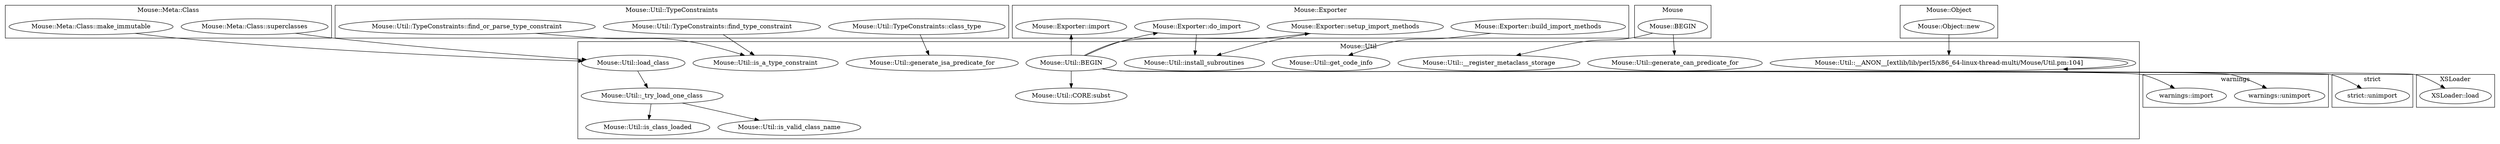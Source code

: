 digraph {
graph [overlap=false]
subgraph cluster_Mouse_Meta_Class {
	label="Mouse::Meta::Class";
	"Mouse::Meta::Class::superclasses";
	"Mouse::Meta::Class::make_immutable";
}
subgraph cluster_warnings {
	label="warnings";
	"warnings::unimport";
	"warnings::import";
}
subgraph cluster_strict {
	label="strict";
	"strict::unimport";
}
subgraph cluster_Mouse_Util_TypeConstraints {
	label="Mouse::Util::TypeConstraints";
	"Mouse::Util::TypeConstraints::class_type";
	"Mouse::Util::TypeConstraints::find_type_constraint";
	"Mouse::Util::TypeConstraints::find_or_parse_type_constraint";
}
subgraph cluster_XSLoader {
	label="XSLoader";
	"XSLoader::load";
}
subgraph cluster_Mouse_Exporter {
	label="Mouse::Exporter";
	"Mouse::Exporter::build_import_methods";
	"Mouse::Exporter::setup_import_methods";
	"Mouse::Exporter::import";
	"Mouse::Exporter::do_import";
}
subgraph cluster_Mouse {
	label="Mouse";
	"Mouse::BEGIN";
}
subgraph cluster_Mouse_Object {
	label="Mouse::Object";
	"Mouse::Object::new";
}
subgraph cluster_Mouse_Util {
	label="Mouse::Util";
	"Mouse::Util::is_class_loaded";
	"Mouse::Util::is_valid_class_name";
	"Mouse::Util::install_subroutines";
	"Mouse::Util::__register_metaclass_storage";
	"Mouse::Util::BEGIN";
	"Mouse::Util::load_class";
	"Mouse::Util::_try_load_one_class";
	"Mouse::Util::is_a_type_constraint";
	"Mouse::Util::generate_can_predicate_for";
	"Mouse::Util::get_code_info";
	"Mouse::Util::CORE:subst";
	"Mouse::Util::__ANON__[extlib/lib/perl5/x86_64-linux-thread-multi/Mouse/Util.pm:104]";
	"Mouse::Util::generate_isa_predicate_for";
}
"Mouse::Util::_try_load_one_class" -> "Mouse::Util::is_valid_class_name";
"Mouse::Util::TypeConstraints::find_type_constraint" -> "Mouse::Util::is_a_type_constraint";
"Mouse::Util::TypeConstraints::find_or_parse_type_constraint" -> "Mouse::Util::is_a_type_constraint";
"Mouse::BEGIN" -> "Mouse::Util::generate_can_predicate_for";
"Mouse::Util::BEGIN" -> "warnings::unimport";
"Mouse::Util::BEGIN" -> "Mouse::Exporter::setup_import_methods";
"Mouse::BEGIN" -> "Mouse::Util::__register_metaclass_storage";
"Mouse::Util::BEGIN" -> "strict::unimport";
"Mouse::Util::BEGIN" -> "warnings::import";
"Mouse::Util::BEGIN" -> "Mouse::Util::CORE:subst";
"Mouse::Util::BEGIN" -> "Mouse::Exporter::import";
"Mouse::Util::TypeConstraints::class_type" -> "Mouse::Util::generate_isa_predicate_for";
"Mouse::Util::load_class" -> "Mouse::Util::_try_load_one_class";
"Mouse::Util::BEGIN" -> "Mouse::Exporter::do_import";
"Mouse::Object::new" -> "Mouse::Util::__ANON__[extlib/lib/perl5/x86_64-linux-thread-multi/Mouse/Util.pm:104]";
"Mouse::Util::__ANON__[extlib/lib/perl5/x86_64-linux-thread-multi/Mouse/Util.pm:104]" -> "Mouse::Util::__ANON__[extlib/lib/perl5/x86_64-linux-thread-multi/Mouse/Util.pm:104]";
"Mouse::Util::_try_load_one_class" -> "Mouse::Util::is_class_loaded";
"Mouse::Exporter::build_import_methods" -> "Mouse::Util::get_code_info";
"Mouse::Util::BEGIN" -> "XSLoader::load";
"Mouse::Exporter::setup_import_methods" -> "Mouse::Util::install_subroutines";
"Mouse::Exporter::do_import" -> "Mouse::Util::install_subroutines";
"Mouse::Meta::Class::superclasses" -> "Mouse::Util::load_class";
"Mouse::Meta::Class::make_immutable" -> "Mouse::Util::load_class";
}
